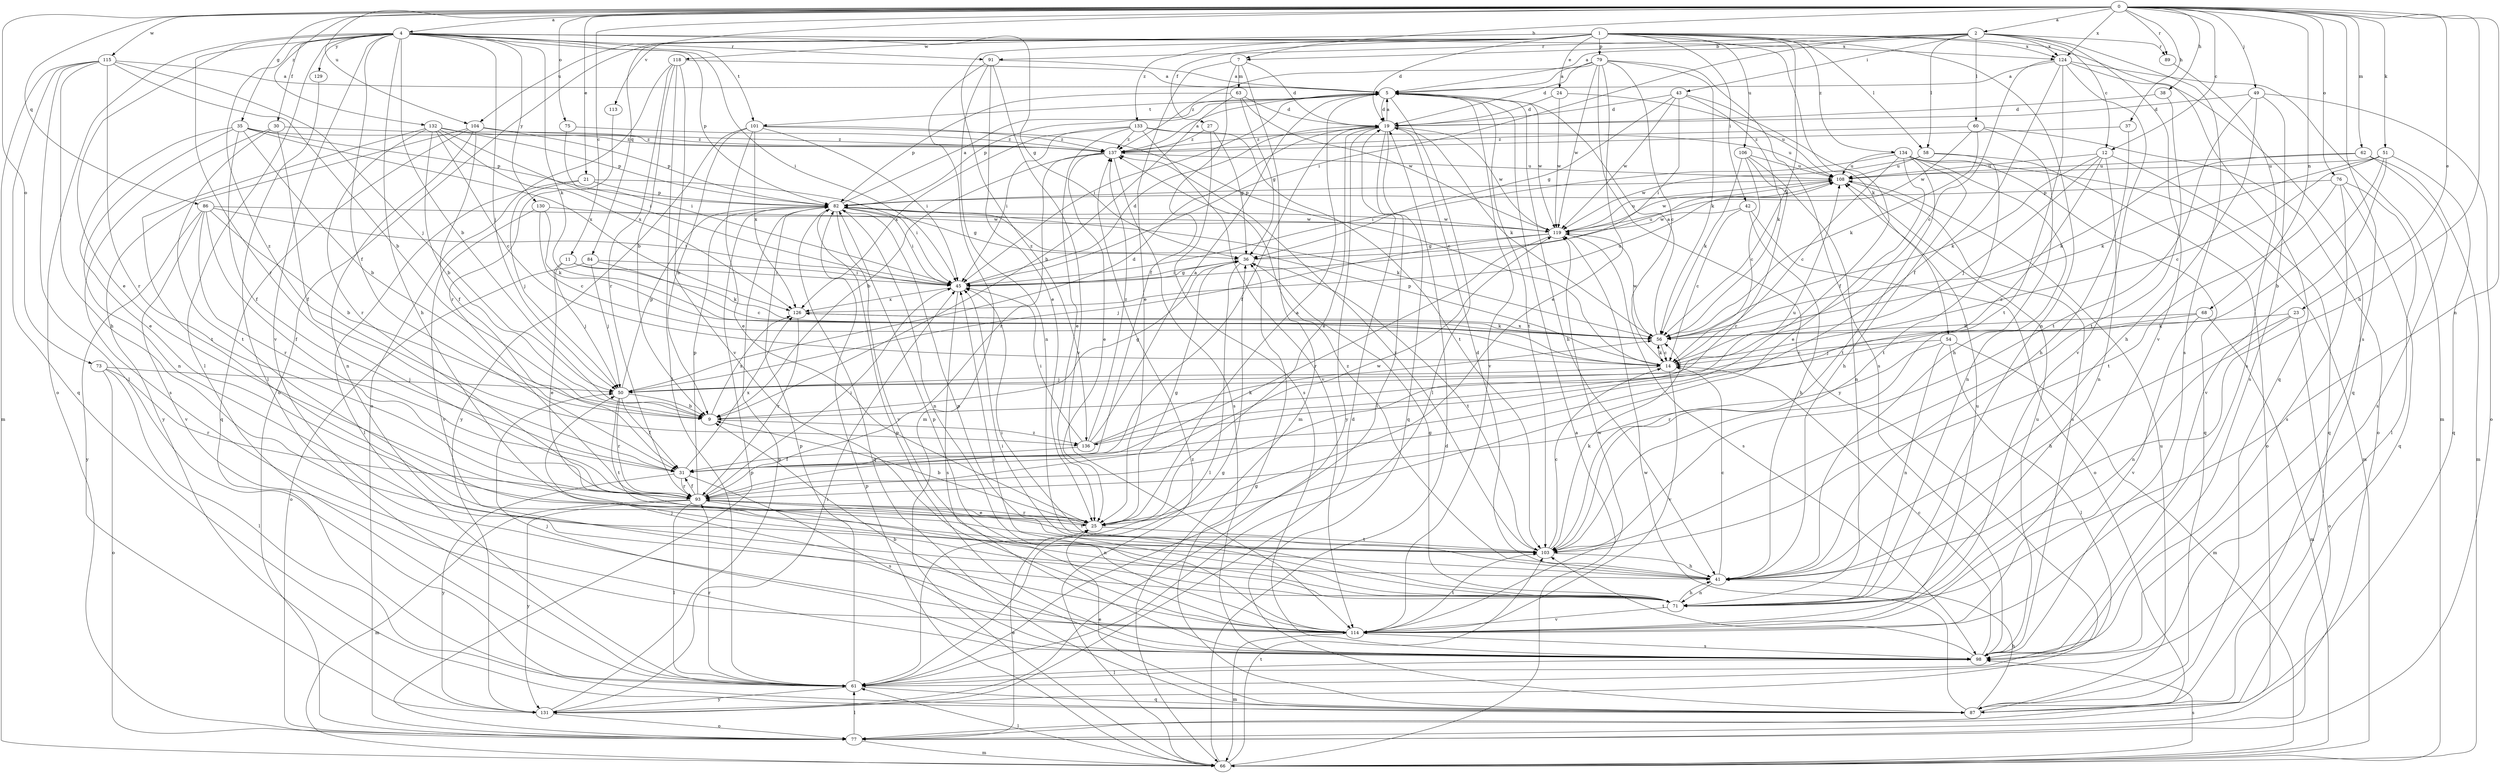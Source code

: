 strict digraph  {
0;
1;
2;
4;
5;
7;
9;
11;
12;
14;
19;
21;
23;
24;
25;
27;
30;
31;
35;
36;
37;
38;
41;
42;
43;
45;
49;
50;
51;
54;
56;
58;
60;
61;
62;
63;
66;
68;
71;
73;
75;
76;
77;
79;
82;
84;
86;
87;
89;
91;
93;
98;
101;
103;
104;
106;
108;
113;
114;
115;
118;
119;
124;
126;
129;
130;
131;
132;
133;
134;
136;
137;
0 -> 2  [label=a];
0 -> 4  [label=a];
0 -> 7  [label=b];
0 -> 11  [label=c];
0 -> 12  [label=c];
0 -> 21  [label=e];
0 -> 23  [label=e];
0 -> 35  [label=g];
0 -> 37  [label=h];
0 -> 38  [label=h];
0 -> 41  [label=h];
0 -> 49  [label=j];
0 -> 51  [label=k];
0 -> 62  [label=m];
0 -> 68  [label=n];
0 -> 71  [label=n];
0 -> 73  [label=o];
0 -> 75  [label=o];
0 -> 76  [label=o];
0 -> 84  [label=q];
0 -> 86  [label=q];
0 -> 89  [label=r];
0 -> 98  [label=s];
0 -> 104  [label=u];
0 -> 115  [label=w];
0 -> 124  [label=x];
0 -> 132  [label=z];
1 -> 19  [label=d];
1 -> 24  [label=e];
1 -> 27  [label=f];
1 -> 42  [label=i];
1 -> 54  [label=k];
1 -> 56  [label=k];
1 -> 58  [label=l];
1 -> 71  [label=n];
1 -> 77  [label=o];
1 -> 79  [label=p];
1 -> 87  [label=q];
1 -> 104  [label=u];
1 -> 106  [label=u];
1 -> 113  [label=v];
1 -> 118  [label=w];
1 -> 124  [label=x];
1 -> 133  [label=z];
1 -> 134  [label=z];
1 -> 136  [label=z];
2 -> 5  [label=a];
2 -> 7  [label=b];
2 -> 12  [label=c];
2 -> 43  [label=i];
2 -> 45  [label=i];
2 -> 58  [label=l];
2 -> 60  [label=l];
2 -> 89  [label=r];
2 -> 91  [label=r];
2 -> 98  [label=s];
2 -> 114  [label=v];
2 -> 124  [label=x];
4 -> 9  [label=b];
4 -> 25  [label=e];
4 -> 30  [label=f];
4 -> 31  [label=f];
4 -> 36  [label=g];
4 -> 41  [label=h];
4 -> 45  [label=i];
4 -> 50  [label=j];
4 -> 56  [label=k];
4 -> 61  [label=l];
4 -> 77  [label=o];
4 -> 82  [label=p];
4 -> 91  [label=r];
4 -> 93  [label=r];
4 -> 101  [label=t];
4 -> 114  [label=v];
4 -> 124  [label=x];
4 -> 129  [label=y];
4 -> 130  [label=y];
4 -> 136  [label=z];
5 -> 19  [label=d];
5 -> 41  [label=h];
5 -> 45  [label=i];
5 -> 61  [label=l];
5 -> 82  [label=p];
5 -> 101  [label=t];
5 -> 103  [label=t];
5 -> 114  [label=v];
5 -> 119  [label=w];
7 -> 19  [label=d];
7 -> 25  [label=e];
7 -> 31  [label=f];
7 -> 63  [label=m];
7 -> 66  [label=m];
9 -> 36  [label=g];
9 -> 126  [label=x];
9 -> 136  [label=z];
11 -> 25  [label=e];
11 -> 45  [label=i];
11 -> 50  [label=j];
11 -> 56  [label=k];
12 -> 50  [label=j];
12 -> 56  [label=k];
12 -> 71  [label=n];
12 -> 87  [label=q];
12 -> 108  [label=u];
12 -> 136  [label=z];
14 -> 50  [label=j];
14 -> 56  [label=k];
14 -> 82  [label=p];
14 -> 114  [label=v];
19 -> 5  [label=a];
19 -> 25  [label=e];
19 -> 31  [label=f];
19 -> 56  [label=k];
19 -> 61  [label=l];
19 -> 87  [label=q];
19 -> 119  [label=w];
19 -> 131  [label=y];
19 -> 137  [label=z];
21 -> 45  [label=i];
21 -> 50  [label=j];
21 -> 61  [label=l];
21 -> 82  [label=p];
23 -> 41  [label=h];
23 -> 56  [label=k];
23 -> 71  [label=n];
23 -> 77  [label=o];
24 -> 19  [label=d];
24 -> 108  [label=u];
24 -> 119  [label=w];
25 -> 5  [label=a];
25 -> 9  [label=b];
25 -> 36  [label=g];
25 -> 93  [label=r];
25 -> 103  [label=t];
27 -> 36  [label=g];
27 -> 98  [label=s];
27 -> 137  [label=z];
30 -> 31  [label=f];
30 -> 98  [label=s];
30 -> 103  [label=t];
30 -> 137  [label=z];
31 -> 93  [label=r];
31 -> 98  [label=s];
31 -> 126  [label=x];
31 -> 131  [label=y];
35 -> 9  [label=b];
35 -> 25  [label=e];
35 -> 31  [label=f];
35 -> 71  [label=n];
35 -> 82  [label=p];
35 -> 126  [label=x];
35 -> 137  [label=z];
36 -> 45  [label=i];
36 -> 61  [label=l];
36 -> 103  [label=t];
36 -> 108  [label=u];
37 -> 41  [label=h];
37 -> 137  [label=z];
38 -> 19  [label=d];
38 -> 103  [label=t];
41 -> 14  [label=c];
41 -> 19  [label=d];
41 -> 45  [label=i];
41 -> 71  [label=n];
41 -> 137  [label=z];
42 -> 14  [label=c];
42 -> 41  [label=h];
42 -> 77  [label=o];
42 -> 119  [label=w];
43 -> 19  [label=d];
43 -> 31  [label=f];
43 -> 36  [label=g];
43 -> 45  [label=i];
43 -> 56  [label=k];
43 -> 119  [label=w];
45 -> 19  [label=d];
45 -> 36  [label=g];
45 -> 98  [label=s];
45 -> 126  [label=x];
49 -> 19  [label=d];
49 -> 41  [label=h];
49 -> 77  [label=o];
49 -> 98  [label=s];
49 -> 103  [label=t];
50 -> 9  [label=b];
50 -> 19  [label=d];
50 -> 31  [label=f];
50 -> 82  [label=p];
50 -> 93  [label=r];
50 -> 103  [label=t];
51 -> 9  [label=b];
51 -> 14  [label=c];
51 -> 56  [label=k];
51 -> 87  [label=q];
51 -> 108  [label=u];
51 -> 114  [label=v];
54 -> 14  [label=c];
54 -> 61  [label=l];
54 -> 66  [label=m];
54 -> 71  [label=n];
54 -> 93  [label=r];
56 -> 5  [label=a];
56 -> 14  [label=c];
56 -> 119  [label=w];
56 -> 126  [label=x];
58 -> 77  [label=o];
58 -> 103  [label=t];
58 -> 108  [label=u];
58 -> 119  [label=w];
60 -> 41  [label=h];
60 -> 56  [label=k];
60 -> 77  [label=o];
60 -> 119  [label=w];
60 -> 137  [label=z];
61 -> 36  [label=g];
61 -> 82  [label=p];
61 -> 87  [label=q];
61 -> 93  [label=r];
61 -> 131  [label=y];
62 -> 56  [label=k];
62 -> 66  [label=m];
62 -> 98  [label=s];
62 -> 108  [label=u];
63 -> 9  [label=b];
63 -> 19  [label=d];
63 -> 36  [label=g];
63 -> 82  [label=p];
63 -> 119  [label=w];
66 -> 5  [label=a];
66 -> 19  [label=d];
66 -> 61  [label=l];
66 -> 82  [label=p];
66 -> 98  [label=s];
66 -> 103  [label=t];
66 -> 137  [label=z];
68 -> 50  [label=j];
68 -> 56  [label=k];
68 -> 66  [label=m];
68 -> 114  [label=v];
71 -> 36  [label=g];
71 -> 41  [label=h];
71 -> 45  [label=i];
71 -> 82  [label=p];
71 -> 114  [label=v];
73 -> 50  [label=j];
73 -> 61  [label=l];
73 -> 77  [label=o];
73 -> 93  [label=r];
75 -> 45  [label=i];
75 -> 137  [label=z];
76 -> 61  [label=l];
76 -> 82  [label=p];
76 -> 87  [label=q];
76 -> 98  [label=s];
76 -> 103  [label=t];
77 -> 25  [label=e];
77 -> 61  [label=l];
77 -> 66  [label=m];
77 -> 82  [label=p];
79 -> 5  [label=a];
79 -> 14  [label=c];
79 -> 19  [label=d];
79 -> 25  [label=e];
79 -> 56  [label=k];
79 -> 98  [label=s];
79 -> 119  [label=w];
79 -> 131  [label=y];
79 -> 137  [label=z];
82 -> 5  [label=a];
82 -> 36  [label=g];
82 -> 45  [label=i];
82 -> 56  [label=k];
82 -> 71  [label=n];
82 -> 87  [label=q];
82 -> 114  [label=v];
82 -> 119  [label=w];
84 -> 14  [label=c];
84 -> 45  [label=i];
84 -> 50  [label=j];
84 -> 77  [label=o];
86 -> 9  [label=b];
86 -> 31  [label=f];
86 -> 45  [label=i];
86 -> 93  [label=r];
86 -> 114  [label=v];
86 -> 119  [label=w];
86 -> 131  [label=y];
87 -> 25  [label=e];
87 -> 36  [label=g];
87 -> 41  [label=h];
87 -> 108  [label=u];
87 -> 119  [label=w];
89 -> 98  [label=s];
91 -> 5  [label=a];
91 -> 25  [label=e];
91 -> 66  [label=m];
91 -> 71  [label=n];
91 -> 114  [label=v];
93 -> 25  [label=e];
93 -> 31  [label=f];
93 -> 45  [label=i];
93 -> 61  [label=l];
93 -> 66  [label=m];
93 -> 71  [label=n];
93 -> 82  [label=p];
93 -> 103  [label=t];
93 -> 119  [label=w];
93 -> 131  [label=y];
98 -> 9  [label=b];
98 -> 14  [label=c];
98 -> 50  [label=j];
98 -> 61  [label=l];
98 -> 82  [label=p];
98 -> 103  [label=t];
98 -> 108  [label=u];
101 -> 9  [label=b];
101 -> 14  [label=c];
101 -> 25  [label=e];
101 -> 45  [label=i];
101 -> 126  [label=x];
101 -> 131  [label=y];
101 -> 137  [label=z];
103 -> 14  [label=c];
103 -> 41  [label=h];
103 -> 56  [label=k];
103 -> 137  [label=z];
104 -> 31  [label=f];
104 -> 71  [label=n];
104 -> 82  [label=p];
104 -> 87  [label=q];
104 -> 131  [label=y];
104 -> 137  [label=z];
106 -> 14  [label=c];
106 -> 56  [label=k];
106 -> 71  [label=n];
106 -> 93  [label=r];
106 -> 108  [label=u];
108 -> 82  [label=p];
108 -> 98  [label=s];
108 -> 119  [label=w];
113 -> 93  [label=r];
114 -> 45  [label=i];
114 -> 50  [label=j];
114 -> 66  [label=m];
114 -> 82  [label=p];
114 -> 98  [label=s];
114 -> 103  [label=t];
114 -> 108  [label=u];
114 -> 119  [label=w];
115 -> 5  [label=a];
115 -> 9  [label=b];
115 -> 41  [label=h];
115 -> 50  [label=j];
115 -> 61  [label=l];
115 -> 66  [label=m];
115 -> 87  [label=q];
115 -> 93  [label=r];
118 -> 5  [label=a];
118 -> 9  [label=b];
118 -> 61  [label=l];
118 -> 77  [label=o];
118 -> 93  [label=r];
118 -> 114  [label=v];
119 -> 36  [label=g];
119 -> 50  [label=j];
119 -> 93  [label=r];
119 -> 98  [label=s];
119 -> 108  [label=u];
124 -> 5  [label=a];
124 -> 14  [label=c];
124 -> 31  [label=f];
124 -> 66  [label=m];
124 -> 87  [label=q];
124 -> 103  [label=t];
124 -> 114  [label=v];
126 -> 56  [label=k];
126 -> 93  [label=r];
126 -> 108  [label=u];
129 -> 61  [label=l];
130 -> 14  [label=c];
130 -> 56  [label=k];
130 -> 114  [label=v];
130 -> 119  [label=w];
131 -> 19  [label=d];
131 -> 45  [label=i];
131 -> 77  [label=o];
131 -> 82  [label=p];
132 -> 9  [label=b];
132 -> 14  [label=c];
132 -> 45  [label=i];
132 -> 82  [label=p];
132 -> 93  [label=r];
132 -> 103  [label=t];
132 -> 126  [label=x];
132 -> 137  [label=z];
133 -> 25  [label=e];
133 -> 45  [label=i];
133 -> 103  [label=t];
133 -> 108  [label=u];
133 -> 114  [label=v];
133 -> 126  [label=x];
133 -> 137  [label=z];
134 -> 14  [label=c];
134 -> 25  [label=e];
134 -> 41  [label=h];
134 -> 45  [label=i];
134 -> 66  [label=m];
134 -> 71  [label=n];
134 -> 87  [label=q];
134 -> 103  [label=t];
134 -> 108  [label=u];
136 -> 5  [label=a];
136 -> 31  [label=f];
136 -> 45  [label=i];
136 -> 56  [label=k];
136 -> 108  [label=u];
136 -> 137  [label=z];
137 -> 5  [label=a];
137 -> 9  [label=b];
137 -> 25  [label=e];
137 -> 93  [label=r];
137 -> 98  [label=s];
137 -> 108  [label=u];
}
